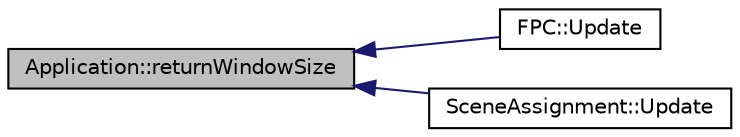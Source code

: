 digraph "Application::returnWindowSize"
{
  bgcolor="transparent";
  edge [fontname="Helvetica",fontsize="10",labelfontname="Helvetica",labelfontsize="10"];
  node [fontname="Helvetica",fontsize="10",shape=record];
  rankdir="LR";
  Node1 [label="Application::returnWindowSize",height=0.2,width=0.4,color="black", fillcolor="grey75", style="filled", fontcolor="black"];
  Node1 -> Node2 [dir="back",color="midnightblue",fontsize="10",style="solid",fontname="Helvetica"];
  Node2 [label="FPC::Update",height=0.2,width=0.4,color="black",URL="$classFPC.html#abd047cd2174b283ff765c974bc7877e3",tooltip="Camera controls. "];
  Node1 -> Node3 [dir="back",color="midnightblue",fontsize="10",style="solid",fontname="Helvetica"];
  Node3 [label="SceneAssignment::Update",height=0.2,width=0.4,color="black",URL="$classSceneAssignment.html#a96b2b7939a5d84c2563414575ebf9ec9",tooltip="Update to call all other update functions and also update the games and scenerios in our program /*..."];
}
